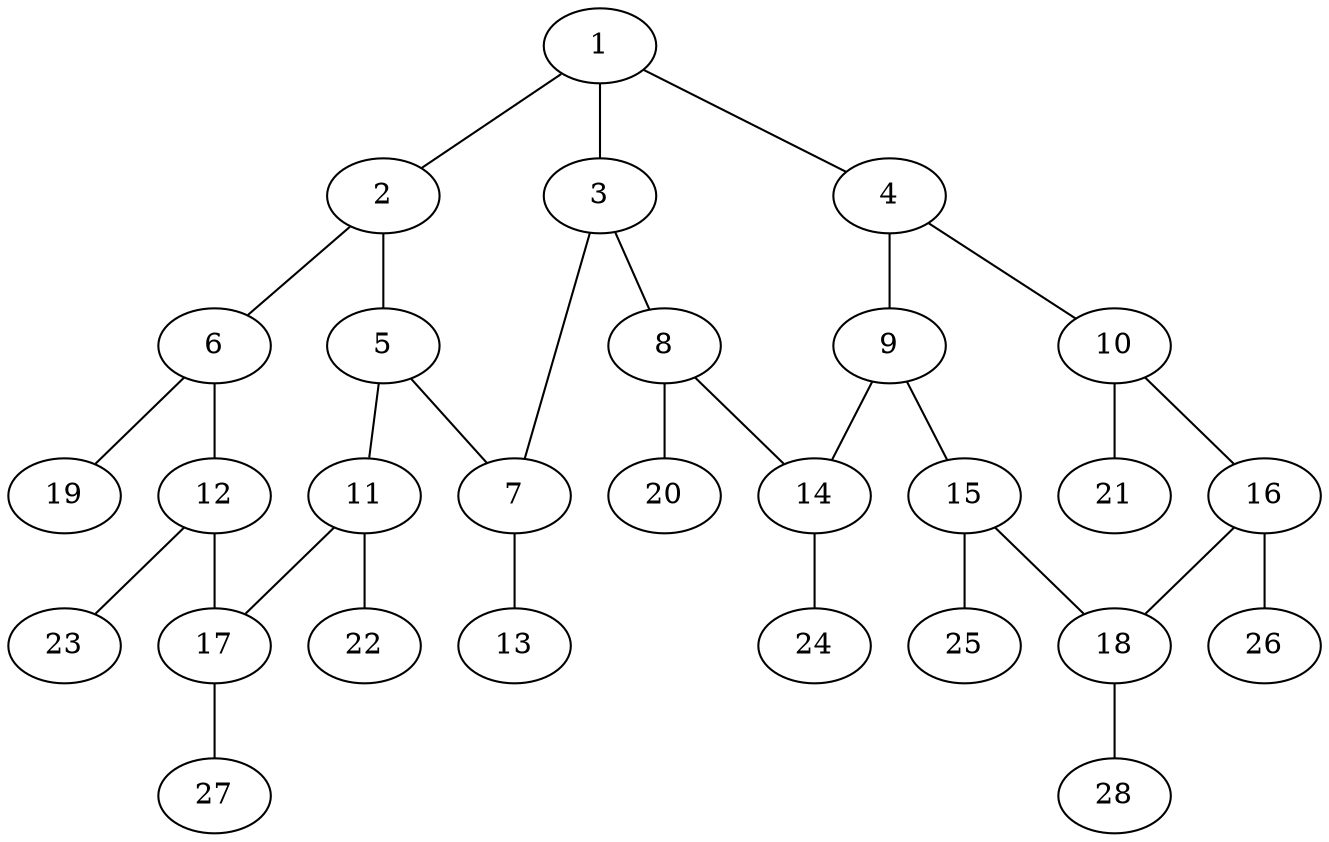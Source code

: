 graph molecule_1247 {
	1	 [chem=C];
	2	 [chem=C];
	1 -- 2	 [valence=1];
	3	 [chem=C];
	1 -- 3	 [valence=2];
	4	 [chem=C];
	1 -- 4	 [valence=1];
	5	 [chem=C];
	2 -- 5	 [valence=2];
	6	 [chem=C];
	2 -- 6	 [valence=1];
	7	 [chem=C];
	3 -- 7	 [valence=1];
	8	 [chem=C];
	3 -- 8	 [valence=1];
	9	 [chem=C];
	4 -- 9	 [valence=2];
	10	 [chem=C];
	4 -- 10	 [valence=1];
	5 -- 7	 [valence=1];
	11	 [chem=C];
	5 -- 11	 [valence=1];
	12	 [chem=C];
	6 -- 12	 [valence=2];
	19	 [chem=H];
	6 -- 19	 [valence=1];
	13	 [chem=O];
	7 -- 13	 [valence=2];
	14	 [chem=C];
	8 -- 14	 [valence=2];
	20	 [chem=H];
	8 -- 20	 [valence=1];
	9 -- 14	 [valence=1];
	15	 [chem=C];
	9 -- 15	 [valence=1];
	16	 [chem=C];
	10 -- 16	 [valence=2];
	21	 [chem=H];
	10 -- 21	 [valence=1];
	17	 [chem=C];
	11 -- 17	 [valence=2];
	22	 [chem=H];
	11 -- 22	 [valence=1];
	12 -- 17	 [valence=1];
	23	 [chem=H];
	12 -- 23	 [valence=1];
	24	 [chem=H];
	14 -- 24	 [valence=1];
	18	 [chem=C];
	15 -- 18	 [valence=2];
	25	 [chem=H];
	15 -- 25	 [valence=1];
	16 -- 18	 [valence=1];
	26	 [chem=H];
	16 -- 26	 [valence=1];
	27	 [chem=H];
	17 -- 27	 [valence=1];
	28	 [chem=H];
	18 -- 28	 [valence=1];
}
